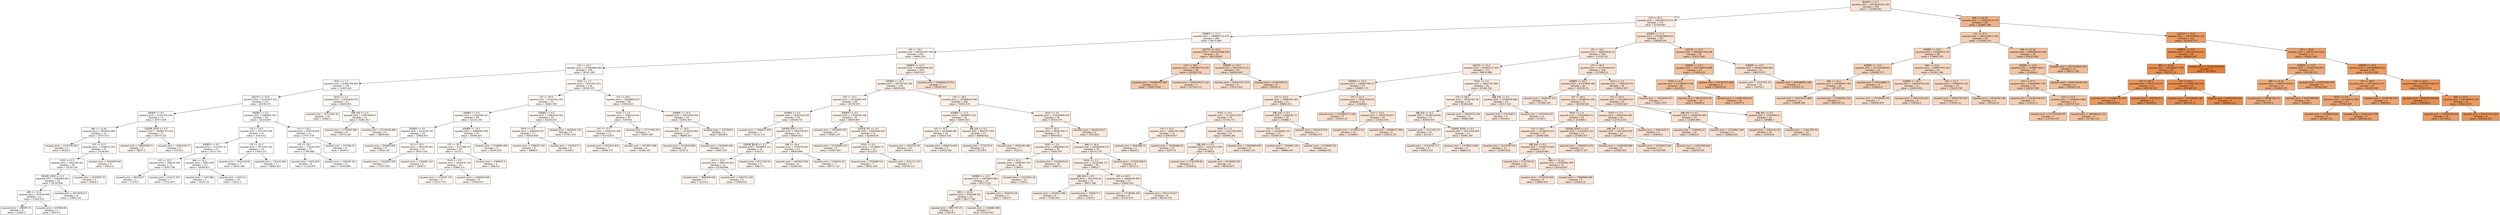 digraph Tree {
node [shape=box, style="filled", color="black", fontname="helvetica"] ;
edge [fontname="helvetica"] ;
0 [label="흡연여부 <= 0.5\nsquared_error = 14478620203.592\nsamples = 936\nvalue = 131006.561", fillcolor="#f9e2d1"] ;
1 [label="나이 <= 45.5\nsquared_error = 3482909120.153\nsamples = 751\nvalue = 83750.067", fillcolor="#fbede3"] ;
0 -> 1 [labeldistance=2.5, labelangle=45, headlabel="True"] ;
2 [label="보장범위 <= 13.5\nsquared_error = 1988987702.952\nsamples = 464\nvalue = 56275.884", fillcolor="#fdf4ee"] ;
1 -> 2 ;
3 [label="나이 <= 32.5\nsquared_error = 640412437.544\nsamples = 432\nvalue = 46801.581", fillcolor="#fdf6f1"] ;
2 -> 3 ;
4 [label="나이 <= 24.5\nsquared_error = 151862848.089\nsamples = 249\nvalue = 30322.108", fillcolor="#fefaf8"] ;
3 -> 4 ;
5 [label="자녀수 <= 1.5\nsquared_error = 82391758.805\nsamples = 139\nvalue = 22835.424", fillcolor="#fefcfb"] ;
4 -> 5 ;
6 [label="납입기간 <= 35.0\nsquared_error = 45122652.621\nsamples = 117\nvalue = 20236.573", fillcolor="#fffdfc"] ;
5 -> 6 ;
7 [label="보장범위 <= 8.5\nsquared_error = 51415702.645\nsamples = 53\nvalue = 24977.358", fillcolor="#fefcfa"] ;
6 -> 7 ;
8 [label="BMI <= 23.45\nsquared_error = 4819422.068\nsamples = 41\nvalue = 23573.073", fillcolor="#fefcfa"] ;
7 -> 8 ;
9 [label="squared_error = 1222159.583\nsamples = 6\nvalue = 26105.5", fillcolor="#fefbf9"] ;
8 -> 9 ;
10 [label="나이 <= 22.5\nsquared_error = 4148223.254\nsamples = 35\nvalue = 23138.943", fillcolor="#fefcfa"] ;
8 -> 10 ;
11 [label="자녀수 <= 0.5\nsquared_error = 3441839.361\nsamples = 26\nvalue = 22524.154", fillcolor="#fefcfb"] ;
10 -> 11 ;
12 [label="가입유형_인터넷 <= 0.5\nsquared_error = 2483699.083\nsamples = 22\nvalue = 22135.909", fillcolor="#fefcfb"] ;
11 -> 12 ;
13 [label="BMI <= 31.9\nsquared_error = 655830.698\nsamples = 13\nvalue = 21494.615", fillcolor="#fefdfb"] ;
12 -> 13 ;
14 [label="squared_error = 389997.25\nsamples = 8\nvalue = 21820.5", fillcolor="#fefcfb"] ;
13 -> 14 ;
15 [label="squared_error = 639368.96\nsamples = 5\nvalue = 20973.2", fillcolor="#fffdfb"] ;
13 -> 15 ;
16 [label="squared_error = 3671858.617\nsamples = 9\nvalue = 23062.222", fillcolor="#fefcfa"] ;
12 -> 16 ;
17 [label="squared_error = 3322870.75\nsamples = 4\nvalue = 24659.5", fillcolor="#fefcfa"] ;
11 -> 17 ;
18 [label="squared_error = 1942608.444\nsamples = 9\nvalue = 24915.0", fillcolor="#fefcfa"] ;
10 -> 18 ;
19 [label="가입유형_인터넷 <= 0.5\nsquared_error = 180861373.056\nsamples = 12\nvalue = 29775.333", fillcolor="#fefaf8"] ;
7 -> 19 ;
20 [label="squared_error = 398593595.5\nsamples = 4\nvalue = 38657.0", fillcolor="#fef8f4"] ;
19 -> 20 ;
21 [label="squared_error = 12832259.75\nsamples = 8\nvalue = 25334.5", fillcolor="#fefcfa"] ;
19 -> 21 ;
22 [label="보장범위 <= 9.5\nsquared_error = 5885881.832\nsamples = 64\nvalue = 16310.609", fillcolor="#fffefd"] ;
6 -> 22 ;
23 [label="나이 <= 20.5\nsquared_error = 6571597.506\nsamples = 41\nvalue = 15432.61", fillcolor="#fffefd"] ;
22 -> 23 ;
24 [label="보장범위 <= 8.5\nsquared_error = 4712453.97\nsamples = 27\nvalue = 14273.741", fillcolor="#fffefe"] ;
23 -> 24 ;
25 [label="나이 <= 18.5\nsquared_error = 598105.562\nsamples = 13\nvalue = 12091.769", fillcolor="#ffffff"] ;
24 -> 25 ;
26 [label="squared_error = 6676.917\nsamples = 6\nvalue = 11355.5", fillcolor="#ffffff"] ;
25 -> 26 ;
27 [label="squared_error = 242121.837\nsamples = 7\nvalue = 12722.857", fillcolor="#fffffe"] ;
25 -> 27 ;
28 [label="BMI <= 24.1\nsquared_error = 6844.408\nsamples = 14\nvalue = 16299.857", fillcolor="#fffefd"] ;
24 -> 28 ;
29 [label="squared_error = 7243.688\nsamples = 4\nvalue = 16221.25", fillcolor="#fffefd"] ;
28 -> 29 ;
30 [label="squared_error = 3224.41\nsamples = 10\nvalue = 16331.3", fillcolor="#fffefd"] ;
28 -> 30 ;
31 [label="나이 <= 22.5\nsquared_error = 2572007.102\nsamples = 14\nvalue = 17667.571", fillcolor="#fffdfd"] ;
23 -> 31 ;
32 [label="squared_error = 1610118.49\nsamples = 7\nvalue = 16443.286", fillcolor="#fffefd"] ;
31 -> 32 ;
33 [label="squared_error = 536144.694\nsamples = 7\nvalue = 18891.857", fillcolor="#fffdfc"] ;
31 -> 33 ;
34 [label="나이 <= 19.5\nsquared_error = 839704.628\nsamples = 23\nvalue = 17875.739", fillcolor="#fffdfc"] ;
22 -> 34 ;
35 [label="나이 <= 18.5\nsquared_error = 155224.692\nsamples = 17\nvalue = 17390.882", fillcolor="#fffefd"] ;
34 -> 35 ;
36 [label="squared_error = 6476.859\nsamples = 8\nvalue = 17120.875", fillcolor="#fffefd"] ;
35 -> 36 ;
37 [label="squared_error = 165038.321\nsamples = 9\nvalue = 17630.889", fillcolor="#fffdfd"] ;
35 -> 37 ;
38 [label="squared_error = 225768.25\nsamples = 6\nvalue = 19249.5", fillcolor="#fffdfc"] ;
34 -> 38 ;
39 [label="자녀수 <= 2.5\nsquared_error = 53651836.242\nsamples = 22\nvalue = 36656.591", fillcolor="#fef9f5"] ;
5 -> 39 ;
40 [label="squared_error = 20712265.36\nsamples = 10\nvalue = 30482.2", fillcolor="#fefaf8"] ;
39 -> 40 ;
41 [label="성별_여성 <= 0.5\nsquared_error = 22857848.91\nsamples = 12\nvalue = 41801.917", fillcolor="#fdf8f3"] ;
39 -> 41 ;
42 [label="squared_error = 2712607.806\nsamples = 6\nvalue = 44774.167", fillcolor="#fdf7f2"] ;
41 -> 42 ;
43 [label="squared_error = 25334549.889\nsamples = 6\nvalue = 38829.667", fillcolor="#fef8f4"] ;
41 -> 43 ;
44 [label="자녀수 <= 1.5\nsquared_error = 79321631.811\nsamples = 110\nvalue = 39782.555", fillcolor="#fef8f4"] ;
4 -> 44 ;
45 [label="나이 <= 29.5\nsquared_error = 41261021.265\nsamples = 71\nvalue = 35463.789", fillcolor="#fef9f6"] ;
44 -> 45 ;
46 [label="보장범위 <= 9.5\nsquared_error = 21562596.427\nsamples = 48\nvalue = 32229.104", fillcolor="#fefaf7"] ;
45 -> 46 ;
47 [label="보장범위 <= 8.5\nsquared_error = 6322292.787\nsamples = 19\nvalue = 27856.053", fillcolor="#fefbf9"] ;
46 -> 47 ;
48 [label="squared_error = 826899.806\nsamples = 6\nvalue = 24922.167", fillcolor="#fefcfa"] ;
47 -> 48 ;
49 [label="나이 <= 26.5\nsquared_error = 3052259.361\nsamples = 13\nvalue = 29210.154", fillcolor="#fefbf8"] ;
47 -> 49 ;
50 [label="squared_error = 1023923.959\nsamples = 7\nvalue = 27937.429", fillcolor="#fefbf9"] ;
49 -> 50 ;
51 [label="squared_error = 1324081.333\nsamples = 6\nvalue = 30695.0", fillcolor="#fefaf8"] ;
49 -> 51 ;
52 [label="보장범위 <= 10.5\nsquared_error = 10809567.405\nsamples = 29\nvalue = 35094.207", fillcolor="#fef9f6"] ;
46 -> 52 ;
53 [label="나이 <= 28.5\nsquared_error = 2377066.59\nsamples = 20\nvalue = 33271.1", fillcolor="#fefaf7"] ;
52 -> 53 ;
54 [label="자녀수 <= 0.5\nsquared_error = 1630470.734\nsamples = 16\nvalue = 32884.125", fillcolor="#fefaf7"] ;
53 -> 54 ;
55 [label="squared_error = 1137445.734\nsamples = 8\nvalue = 32237.375", fillcolor="#fefaf7"] ;
54 -> 55 ;
56 [label="squared_error = 1286924.609\nsamples = 8\nvalue = 33530.875", fillcolor="#fefaf6"] ;
54 -> 56 ;
57 [label="squared_error = 2368457.0\nsamples = 4\nvalue = 34819.0", fillcolor="#fef9f6"] ;
53 -> 57 ;
58 [label="squared_error = 5748990.469\nsamples = 9\nvalue = 39145.556", fillcolor="#fef8f4"] ;
52 -> 58 ;
59 [label="보장범위 <= 9.5\nsquared_error = 14963344.767\nsamples = 23\nvalue = 42214.435", fillcolor="#fdf7f3"] ;
45 -> 59 ;
60 [label="자녀수 <= 0.5\nsquared_error = 6466544.055\nsamples = 17\nvalue = 40419.059", fillcolor="#fef8f4"] ;
59 -> 60 ;
61 [label="squared_error = 3788565.556\nsamples = 9\nvalue = 38688.0", fillcolor="#fef8f4"] ;
60 -> 61 ;
62 [label="squared_error = 2315607.5\nsamples = 8\nvalue = 42366.5", fillcolor="#fdf7f3"] ;
60 -> 62 ;
63 [label="squared_error = 4028181.222\nsamples = 6\nvalue = 47301.333", fillcolor="#fdf6f1"] ;
59 -> 63 ;
64 [label="나이 <= 29.5\nsquared_error = 52838893.917\nsamples = 39\nvalue = 47644.923", fillcolor="#fdf6f1"] ;
44 -> 64 ;
65 [label="자녀수 <= 2.5\nsquared_error = 15862124.64\nsamples = 20\nvalue = 42974.6", fillcolor="#fdf7f3"] ;
64 -> 65 ;
66 [label="나이 <= 27.5\nsquared_error = 10202353.609\nsamples = 13\nvalue = 41373.923", fillcolor="#fdf8f3"] ;
65 -> 66 ;
67 [label="squared_error = 9705614.816\nsamples = 7\nvalue = 39496.571", fillcolor="#fef8f4"] ;
66 -> 67 ;
68 [label="squared_error = 1872857.806\nsamples = 6\nvalue = 43564.167", fillcolor="#fdf7f3"] ;
66 -> 68 ;
69 [label="squared_error = 12777958.204\nsamples = 7\nvalue = 45947.286", fillcolor="#fdf7f2"] ;
65 -> 69 ;
70 [label="보장범위 <= 10.5\nsquared_error = 44633565.839\nsamples = 19\nvalue = 52561.053", fillcolor="#fdf5ef"] ;
64 -> 70 ;
71 [label="BMI <= 34.0\nsquared_error = 14519320.862\nsamples = 15\nvalue = 49660.267", fillcolor="#fdf6f0"] ;
70 -> 71 ;
72 [label="squared_error = 6218630.889\nsamples = 9\nvalue = 52197.0", fillcolor="#fdf5ef"] ;
71 -> 72 ;
73 [label="squared_error = 2839045.806\nsamples = 6\nvalue = 45855.167", fillcolor="#fdf7f2"] ;
71 -> 73 ;
74 [label="squared_error = 7677648.5\nsamples = 4\nvalue = 63439.0", fillcolor="#fcf2eb"] ;
70 -> 74 ;
75 [label="보장범위 <= 12.5\nsquared_error = 432856908.424\nsamples = 183\nvalue = 69224.47", fillcolor="#fcf1e9"] ;
3 -> 75 ;
76 [label="보장범위 <= 10.5\nsquared_error = 202781320.392\nsamples = 176\nvalue = 66545.006", fillcolor="#fcf1ea"] ;
75 -> 76 ;
77 [label="나이 <= 37.5\nsquared_error = 50353835.445\nsamples = 68\nvalue = 54258.397", fillcolor="#fdf4ee"] ;
76 -> 77 ;
78 [label="보장범위 <= 9.5\nsquared_error = 19283236.036\nsamples = 38\nvalue = 49248.737", fillcolor="#fdf6f0"] ;
77 -> 78 ;
79 [label="squared_error = 7406613.959\nsamples = 7\nvalue = 42115.571", fillcolor="#fdf7f3"] ;
78 -> 79 ;
80 [label="납부유형_은행 <= 0.5\nsquared_error = 7881156.957\nsamples = 31\nvalue = 50859.452", fillcolor="#fdf5f0"] ;
78 -> 80 ;
81 [label="가입유형_홈쇼핑 <= 0.5\nsquared_error = 8538850.111\nsamples = 18\nvalue = 51611.0", fillcolor="#fdf5ef"] ;
80 -> 81 ;
82 [label="나이 <= 35.5\nsquared_error = 6987701.822\nsamples = 13\nvalue = 52300.846", fillcolor="#fdf5ef"] ;
81 -> 82 ;
83 [label="squared_error = 7808509.429\nsamples = 7\nvalue = 51274.0", fillcolor="#fdf5f0"] ;
82 -> 83 ;
84 [label="squared_error = 3364771.139\nsamples = 6\nvalue = 53498.833", fillcolor="#fdf5ef"] ;
82 -> 84 ;
85 [label="squared_error = 8117526.64\nsamples = 5\nvalue = 49817.4", fillcolor="#fdf6f0"] ;
81 -> 85 ;
86 [label="BMI <= 26.4\nsquared_error = 5105579.822\nsamples = 13\nvalue = 49818.846", fillcolor="#fdf6f0"] ;
80 -> 86 ;
87 [label="squared_error = 1643022.806\nsamples = 6\nvalue = 51038.167", fillcolor="#fdf5f0"] ;
86 -> 87 ;
88 [label="squared_error = 5706834.49\nsamples = 7\nvalue = 48773.714", fillcolor="#fdf6f1"] ;
86 -> 88 ;
89 [label="보장범위 <= 9.5\nsquared_error = 17654526.766\nsamples = 30\nvalue = 60603.967", fillcolor="#fdf3ec"] ;
77 -> 89 ;
90 [label="squared_error = 7021858.109\nsamples = 8\nvalue = 55965.125", fillcolor="#fdf4ee"] ;
89 -> 90 ;
91 [label="납부유형_카드 <= 0.5\nsquared_error = 10850446.603\nsamples = 22\nvalue = 62290.818", fillcolor="#fcf3eb"] ;
89 -> 91 ;
92 [label="squared_error = 11550683.222\nsamples = 6\nvalue = 65407.667", fillcolor="#fcf2ea"] ;
91 -> 92 ;
93 [label="자녀수 <= 0.5\nsquared_error = 5578692.75\nsamples = 16\nvalue = 61122.0", fillcolor="#fcf3ec"] ;
91 -> 93 ;
94 [label="squared_error = 3791868.531\nsamples = 7\nvalue = 59432.429", fillcolor="#fdf3ec"] ;
93 -> 94 ;
95 [label="squared_error = 3021272.321\nsamples = 9\nvalue = 62436.111", fillcolor="#fcf2eb"] ;
93 -> 95 ;
96 [label="나이 <= 38.5\nsquared_error = 143858924.648\nsamples = 108\nvalue = 74281.019", fillcolor="#fcf0e7"] ;
76 -> 96 ;
97 [label="보장범위 <= 11.5\nsquared_error = 18936677.652\nsamples = 32\nvalue = 64655.812", fillcolor="#fcf2ea"] ;
96 -> 97 ;
98 [label="나이 <= 35.5\nsquared_error = 6255684.881\nsamples = 19\nvalue = 61814.526", fillcolor="#fcf3ec"] ;
97 -> 98 ;
99 [label="squared_error = 2952311.49\nsamples = 10\nvalue = 60360.1", fillcolor="#fdf3ec"] ;
98 -> 99 ;
100 [label="squared_error = 4964153.802\nsamples = 9\nvalue = 63430.556", fillcolor="#fcf2eb"] ;
98 -> 100 ;
101 [label="성별_남성 <= 0.5\nsquared_error = 8427077.941\nsamples = 13\nvalue = 68808.462", fillcolor="#fcf1e9"] ;
97 -> 101 ;
102 [label="squared_error = 2716778.0\nsamples = 6\nvalue = 67276.0", fillcolor="#fcf1e9"] ;
101 -> 102 ;
103 [label="squared_error = 9583290.286\nsamples = 7\nvalue = 70122.0", fillcolor="#fcf1e8"] ;
101 -> 103 ;
104 [label="자녀수 <= 4.5\nsquared_error = 141024990.878\nsamples = 76\nvalue = 78333.737", fillcolor="#fcefe5"] ;
96 -> 104 ;
105 [label="나이 <= 42.5\nsquared_error = 80361304.71\nsamples = 72\nvalue = 76954.611", fillcolor="#fcefe6"] ;
104 -> 105 ;
106 [label="자녀수 <= 2.5\nsquared_error = 24895830.037\nsamples = 38\nvalue = 73002.447", fillcolor="#fcf0e7"] ;
105 -> 106 ;
107 [label="나이 <= 41.5\nsquared_error = 14087307.357\nsamples = 28\nvalue = 71040.0", fillcolor="#fcf0e8"] ;
106 -> 107 ;
108 [label="보장범위 <= 11.5\nsquared_error = 10078467.062\nsamples = 18\nvalue = 69773.222", fillcolor="#fcf1e9"] ;
107 -> 108 ;
109 [label="BMI <= 28.35\nsquared_error = 4392488.521\nsamples = 13\nvalue = 68277.308", fillcolor="#fcf1e9"] ;
108 -> 109 ;
110 [label="squared_error = 4957787.25\nsamples = 6\nvalue = 69276.5", fillcolor="#fcf1e9"] ;
109 -> 110 ;
111 [label="squared_error = 2318680.408\nsamples = 7\nvalue = 67420.857", fillcolor="#fcf1e9"] ;
109 -> 111 ;
112 [label="squared_error = 3916575.04\nsamples = 5\nvalue = 73662.6", fillcolor="#fcf0e7"] ;
108 -> 112 ;
113 [label="squared_error = 13215401.16\nsamples = 10\nvalue = 73320.2", fillcolor="#fcf0e7"] ;
107 -> 113 ;
114 [label="squared_error = 14182929.01\nsamples = 10\nvalue = 78497.3", fillcolor="#fcefe5"] ;
106 -> 114 ;
115 [label="BMI <= 36.4\nsquared_error = 105383945.253\nsamples = 34\nvalue = 81371.735", fillcolor="#fbeee4"] ;
105 -> 115 ;
116 [label="자녀수 <= 1.5\nsquared_error = 31742485.277\nsamples = 30\nvalue = 79853.7", fillcolor="#fceee5"] ;
115 -> 116 ;
117 [label="성별_여성 <= 0.5\nsquared_error = 3013359.29\nsamples = 13\nvalue = 74627.308", fillcolor="#fcefe7"] ;
116 -> 117 ;
118 [label="squared_error = 2432621.984\nsamples = 8\nvalue = 75300.625", fillcolor="#fcefe6"] ;
117 -> 118 ;
119 [label="squared_error = 2056577.2\nsamples = 5\nvalue = 73550.0", fillcolor="#fcf0e7"] ;
117 -> 119 ;
120 [label="나이 <= 44.5\nsquared_error = 16850505.993\nsamples = 17\nvalue = 83850.353", fillcolor="#fbede3"] ;
116 -> 120 ;
121 [label="squared_error = 11739269.359\nsamples = 8\nvalue = 81167.875", fillcolor="#fbeee4"] ;
120 -> 121 ;
122 [label="squared_error = 9312178.617\nsamples = 9\nvalue = 86234.778", fillcolor="#fbede2"] ;
120 -> 122 ;
123 [label="squared_error = 510787409.0\nsamples = 4\nvalue = 92757.0", fillcolor="#fbebe0"] ;
115 -> 123 ;
124 [label="squared_error = 582491520.5\nsamples = 4\nvalue = 103158.0", fillcolor="#fae9dc"] ;
104 -> 124 ;
125 [label="squared_error = 1498466353.551\nsamples = 7\nvalue = 136593.857", fillcolor="#f9e0cf"] ;
75 -> 125 ;
126 [label="납입기간 <= 35.0\nsquared_error = 2623762068.093\nsamples = 32\nvalue = 184178.969", fillcolor="#f6d5bc"] ;
2 -> 126 ;
127 [label="나이 <= 28.5\nsquared_error = 3262095724.247\nsamples = 18\nvalue = 202269.556", fillcolor="#f5d0b5"] ;
126 -> 127 ;
128 [label="squared_error = 359808455.967\nsamples = 11\nvalue = 230977.818", fillcolor="#f4c9aa"] ;
127 -> 128 ;
129 [label="squared_error = 4492536127.102\nsamples = 7\nvalue = 157156.571", fillcolor="#f8dbc7"] ;
127 -> 129 ;
130 [label="보장범위 <= 18.5\nsquared_error = 841276272.23\nsamples = 14\nvalue = 160919.643", fillcolor="#f7dac5"] ;
126 -> 130 ;
131 [label="squared_error = 356415517.472\nsamples = 6\nvalue = 131223.833", fillcolor="#f9e2d1"] ;
130 -> 131 ;
132 [label="squared_error = 47505390.25\nsamples = 8\nvalue = 183191.5", fillcolor="#f6d5bd"] ;
130 -> 132 ;
133 [label="보장범위 <= 11.5\nsquared_error = 2704839604.651\nsamples = 287\nvalue = 128168.258", fillcolor="#f9e2d2"] ;
1 -> 133 ;
134 [label="나이 <= 54.5\nsquared_error = 386919838.18\nsamples = 249\nvalue = 113127.02", fillcolor="#fae6d8"] ;
133 -> 134 ;
135 [label="납입기간 <= 25.0\nsquared_error = 205625137.605\nsamples = 121\nvalue = 98254.488", fillcolor="#fbeade"] ;
134 -> 135 ;
136 [label="보장범위 <= 10.5\nsquared_error = 194667790.73\nsamples = 75\nvalue = 104887.173", fillcolor="#fae8db"] ;
135 -> 136 ;
137 [label="나이 <= 52.5\nsquared_error = 39980362.467\nsamples = 55\nvalue = 99660.473", fillcolor="#fbe9dd"] ;
136 -> 137 ;
138 [label="자녀수 <= 0.5\nsquared_error = 37116515.033\nsamples = 35\nvalue = 97191.771", fillcolor="#fbeade"] ;
137 -> 138 ;
139 [label="나이 <= 50.5\nsquared_error = 28447267.408\nsamples = 14\nvalue = 92879.857", fillcolor="#fbebe0"] ;
138 -> 139 ;
140 [label="squared_error = 4959368.75\nsamples = 4\nvalue = 86635.5", fillcolor="#fbede2"] ;
139 -> 140 ;
141 [label="squared_error = 16006909.04\nsamples = 10\nvalue = 95377.6", fillcolor="#fbeadf"] ;
139 -> 141 ;
142 [label="자녀수 <= 1.5\nsquared_error = 22237563.664\nsamples = 21\nvalue = 100066.381", fillcolor="#fbe9dd"] ;
138 -> 142 ;
143 [label="성별_여성 <= 0.5\nsquared_error = 16272311.385\nsamples = 13\nvalue = 97965.0", fillcolor="#fbeade"] ;
142 -> 143 ;
144 [label="squared_error = 12783399.84\nsamples = 5\nvalue = 101059.6", fillcolor="#fae9dc"] ;
143 -> 144 ;
145 [label="squared_error = 8726698.359\nsamples = 8\nvalue = 96030.875", fillcolor="#fbeade"] ;
143 -> 145 ;
146 [label="squared_error = 13094943.609\nsamples = 8\nvalue = 103481.125", fillcolor="#fae8dc"] ;
142 -> 146 ;
147 [label="성별_남성 <= 0.5\nsquared_error = 15662381.11\nsamples = 20\nvalue = 103980.7", fillcolor="#fae8db"] ;
137 -> 147 ;
148 [label="나이 <= 53.5\nsquared_error = 11050046.225\nsamples = 13\nvalue = 102095.077", fillcolor="#fae9dc"] ;
147 -> 148 ;
149 [label="squared_error = 7294981.102\nsamples = 7\nvalue = 99889.429", fillcolor="#fbe9dd"] ;
148 -> 149 ;
150 [label="squared_error = 3133608.222\nsamples = 6\nvalue = 104668.333", fillcolor="#fae8db"] ;
148 -> 150 ;
151 [label="squared_error = 5361832.816\nsamples = 7\nvalue = 107482.571", fillcolor="#fae7da"] ;
147 -> 151 ;
152 [label="나이 <= 51.5\nsquared_error = 338337226.44\nsamples = 20\nvalue = 119260.6", fillcolor="#fae5d5"] ;
136 -> 152 ;
153 [label="squared_error = 1301860771.188\nsamples = 4\nvalue = 135013.25", fillcolor="#f9e1cf"] ;
152 -> 153 ;
154 [label="나이 <= 53.5\nsquared_error = 19910720.871\nsamples = 16\nvalue = 115322.438", fillcolor="#fae6d7"] ;
152 -> 154 ;
155 [label="squared_error = 4239613.44\nsamples = 10\nvalue = 113588.6", fillcolor="#fae6d8"] ;
154 -> 155 ;
156 [label="squared_error = 32668377.806\nsamples = 6\nvalue = 118212.167", fillcolor="#fae5d6"] ;
154 -> 156 ;
157 [label="자녀수 <= 1.5\nsquared_error = 34817353.002\nsamples = 46\nvalue = 87440.326", fillcolor="#fbece2"] ;
135 -> 157 ;
158 [label="나이 <= 48.5\nsquared_error = 28792367.59\nsamples = 32\nvalue = 85306.688", fillcolor="#fbede3"] ;
157 -> 158 ;
159 [label="성별_남성 <= 0.5\nsquared_error = 16784318.681\nsamples = 23\nvalue = 83829.435", fillcolor="#fbede3"] ;
158 -> 159 ;
160 [label="squared_error = 12177823.01\nsamples = 10\nvalue = 81143.7", fillcolor="#fbeee4"] ;
159 -> 160 ;
161 [label="가입유형_인터넷 <= 0.5\nsquared_error = 10511034.852\nsamples = 13\nvalue = 85895.385", fillcolor="#fbede2"] ;
159 -> 161 ;
162 [label="squared_error = 4154154.173\nsamples = 9\nvalue = 84665.222", fillcolor="#fbede3"] ;
161 -> 162 ;
163 [label="squared_error = 13748013.688\nsamples = 4\nvalue = 88663.25", fillcolor="#fbece1"] ;
161 -> 163 ;
164 [label="squared_error = 39650531.654\nsamples = 9\nvalue = 89081.889", fillcolor="#fbece1"] ;
158 -> 164 ;
165 [label="성별_여성 <= 0.5\nsquared_error = 14399192.883\nsamples = 14\nvalue = 92317.214", fillcolor="#fbebe0"] ;
157 -> 165 ;
166 [label="squared_error = 2731450.5\nsamples = 4\nvalue = 95149.0", fillcolor="#fbeadf"] ;
165 -> 166 ;
167 [label="squared_error = 14575644.05\nsamples = 10\nvalue = 91184.5", fillcolor="#fbebe0"] ;
165 -> 167 ;
168 [label="나이 <= 60.5\nsquared_error = 151543364.635\nsamples = 128\nvalue = 127186.211", fillcolor="#f9e3d2"] ;
134 -> 168 ;
169 [label="보장범위 <= 10.5\nsquared_error = 65523688.366\nsamples = 82\nvalue = 120320.78", fillcolor="#f9e4d5"] ;
168 -> 169 ;
170 [label="squared_error = 2926242.512\nsamples = 11\nvalue = 107604.182", fillcolor="#fae7da"] ;
169 -> 170 ;
171 [label="나이 <= 58.5\nsquared_error = 46286332.266\nsamples = 71\nvalue = 122290.958", fillcolor="#f9e4d4"] ;
169 -> 171 ;
172 [label="자녀수 <= 1.5\nsquared_error = 33532606.471\nsamples = 45\nvalue = 119389.2", fillcolor="#fae5d5"] ;
171 -> 172 ;
173 [label="나이 <= 56.5\nsquared_error = 16339072.613\nsamples = 33\nvalue = 116991.848", fillcolor="#fae5d6"] ;
172 -> 173 ;
174 [label="squared_error = 8127628.512\nsamples = 11\nvalue = 114465.818", fillcolor="#fae6d7"] ;
173 -> 174 ;
175 [label="성별_남성 <= 0.5\nsquared_error = 15659172.845\nsamples = 22\nvalue = 118254.864", fillcolor="#fae5d6"] ;
173 -> 175 ;
176 [label="squared_error = 3717509.61\nsamples = 10\nvalue = 115540.7", fillcolor="#fae5d7"] ;
175 -> 176 ;
177 [label="BMI <= 31.45\nsquared_error = 14355902.389\nsamples = 12\nvalue = 120516.667", fillcolor="#f9e4d5"] ;
175 -> 177 ;
178 [label="squared_error = 4379319.609\nsamples = 8\nvalue = 118862.875", fillcolor="#fae5d6"] ;
177 -> 178 ;
179 [label="squared_error = 17898906.688\nsamples = 4\nvalue = 123824.25", fillcolor="#f9e3d4"] ;
177 -> 179 ;
180 [label="가입유형_인터넷 <= 0.5\nsquared_error = 21545852.243\nsamples = 12\nvalue = 125981.917", fillcolor="#f9e3d3"] ;
172 -> 180 ;
181 [label="squared_error = 18929974.472\nsamples = 6\nvalue = 128271.167", fillcolor="#f9e2d2"] ;
180 -> 181 ;
182 [label="squared_error = 13680398.889\nsamples = 6\nvalue = 123692.667", fillcolor="#f9e3d4"] ;
180 -> 182 ;
183 [label="자녀수 <= 1.5\nsquared_error = 28563442.485\nsamples = 26\nvalue = 127313.231", fillcolor="#f9e3d2"] ;
171 -> 183 ;
184 [label="성별_남성 <= 0.5\nsquared_error = 16973503.926\nsamples = 22\nvalue = 125980.727", fillcolor="#f9e3d3"] ;
183 -> 184 ;
185 [label="squared_error = 10395824.264\nsamples = 11\nvalue = 123705.909", fillcolor="#f9e3d4"] ;
184 -> 185 ;
186 [label="squared_error = 13201588.066\nsamples = 11\nvalue = 128255.545", fillcolor="#f9e2d2"] ;
184 -> 186 ;
187 [label="squared_error = 28831635.5\nsamples = 4\nvalue = 134642.0", fillcolor="#f9e1d0"] ;
183 -> 187 ;
188 [label="자녀수 <= 1.5\nsquared_error = 71083220.59\nsamples = 46\nvalue = 139424.587", fillcolor="#f9e0ce"] ;
168 -> 188 ;
189 [label="나이 <= 62.5\nsquared_error = 32419650.427\nsamples = 39\nvalue = 137020.667", fillcolor="#f9e0cf"] ;
188 -> 189 ;
190 [label="성별_여성 <= 0.5\nsquared_error = 14606020.094\nsamples = 19\nvalue = 132845.895", fillcolor="#f9e1d0"] ;
189 -> 190 ;
191 [label="squared_error = 7305043.24\nsamples = 10\nvalue = 134629.4", fillcolor="#f9e1d0"] ;
190 -> 191 ;
192 [label="squared_error = 15256867.284\nsamples = 9\nvalue = 130864.222", fillcolor="#f9e2d1"] ;
190 -> 192 ;
193 [label="성별_여성 <= 0.5\nsquared_error = 17055894.21\nsamples = 20\nvalue = 140986.7", fillcolor="#f8dfcd"] ;
189 -> 193 ;
194 [label="squared_error = 9003143.76\nsamples = 10\nvalue = 143430.8", fillcolor="#f8dfcc"] ;
193 -> 194 ;
195 [label="squared_error = 13161395.04\nsamples = 10\nvalue = 138542.6", fillcolor="#f9e0ce"] ;
193 -> 195 ;
196 [label="squared_error = 74918499.837\nsamples = 7\nvalue = 152817.857", fillcolor="#f8dcc9"] ;
188 -> 196 ;
197 [label="납입기간 <= 25.0\nsquared_error = 6696841740.208\nsamples = 38\nvalue = 226727.947", fillcolor="#f4caac"] ;
133 -> 197 ;
198 [label="보장범위 <= 12.5\nsquared_error = 1927182016.998\nsamples = 24\nvalue = 273656.458", fillcolor="#f2bf9a"] ;
197 -> 198 ;
199 [label="자녀수 <= 0.5\nsquared_error = 1274820172.99\nsamples = 20\nvalue = 261459.1", fillcolor="#f2c29f"] ;
198 -> 199 ;
200 [label="squared_error = 994352976.36\nsamples = 10\nvalue = 246842.8", fillcolor="#f3c5a4"] ;
199 -> 200 ;
201 [label="squared_error = 1128014918.24\nsamples = 10\nvalue = 276075.4", fillcolor="#f2be99"] ;
199 -> 201 ;
202 [label="squared_error = 725724727.688\nsamples = 4\nvalue = 334643.25", fillcolor="#efb083"] ;
198 -> 202 ;
203 [label="보장범위 <= 13.0\nsquared_error = 4626033669.066\nsamples = 14\nvalue = 146279.071", fillcolor="#f8decb"] ;
197 -> 203 ;
204 [label="squared_error = 15517581.16\nsamples = 10\nvalue = 104250.2", fillcolor="#fae8db"] ;
203 -> 204 ;
205 [label="squared_error = 696096095.188\nsamples = 4\nvalue = 251351.25", fillcolor="#f3c4a3"] ;
203 -> 205 ;
206 [label="BMI <= 30.05\nsquared_error = 13248792157.75\nsamples = 185\nvalue = 322842.384", fillcolor="#efb387"] ;
0 -> 206 [labeldistance=2.5, labelangle=-45, headlabel="False"] ;
207 [label="나이 <= 41.0\nsquared_error = 2861028417.526\nsamples = 84\nvalue = 211993.214", fillcolor="#f5ceb2"] ;
206 -> 207 ;
208 [label="보장범위 <= 16.0\nsquared_error = 529286551.76\nsamples = 48\nvalue = 176642.229", fillcolor="#f7d6bf"] ;
207 -> 208 ;
209 [label="보장범위 <= 14.5\nsquared_error = 411220068.653\nsamples = 22\nvalue = 192408.727", fillcolor="#f6d3b9"] ;
208 -> 209 ;
210 [label="BMI <= 25.6\nsquared_error = 191064817.951\nsamples = 18\nvalue = 187250.222", fillcolor="#f6d4bb"] ;
209 -> 210 ;
211 [label="squared_error = 102970141.868\nsamples = 11\nvalue = 178688.364", fillcolor="#f7d6bf"] ;
210 -> 211 ;
212 [label="squared_error = 33285561.102\nsamples = 7\nvalue = 200704.571", fillcolor="#f5d1b6"] ;
210 -> 212 ;
213 [label="squared_error = 743316881.5\nsamples = 4\nvalue = 215622.0", fillcolor="#f5cdb0"] ;
209 -> 213 ;
214 [label="BMI <= 26.0\nsquared_error = 240870794.226\nsamples = 26\nvalue = 163301.346", fillcolor="#f7dac4"] ;
208 -> 214 ;
215 [label="보장범위 <= 18.5\nsquared_error = 109014785.609\nsamples = 13\nvalue = 150454.923", fillcolor="#f8ddc9"] ;
214 -> 215 ;
216 [label="squared_error = 53705908.245\nsamples = 7\nvalue = 142936.429", fillcolor="#f8dfcc"] ;
215 -> 216 ;
217 [label="squared_error = 30652194.583\nsamples = 6\nvalue = 159226.5", fillcolor="#f8dbc6"] ;
215 -> 217 ;
218 [label="나이 <= 21.5\nsquared_error = 42665631.101\nsamples = 13\nvalue = 176147.769", fillcolor="#f7d7c0"] ;
214 -> 218 ;
219 [label="squared_error = 28053700.543\nsamples = 9\nvalue = 173039.111", fillcolor="#f7d7c1"] ;
218 -> 219 ;
220 [label="squared_error = 4876264.188\nsamples = 4\nvalue = 183142.25", fillcolor="#f6d5bd"] ;
218 -> 220 ;
221 [label="BMI <= 27.65\nsquared_error = 2082086442.008\nsamples = 36\nvalue = 259127.861", fillcolor="#f2c2a0"] ;
207 -> 221 ;
222 [label="보장범위 <= 14.5\nsquared_error = 1698657463.2\nsamples = 25\nvalue = 245926.4", fillcolor="#f3c6a5"] ;
221 -> 222 ;
223 [label="나이 <= 47.5\nsquared_error = 534459607.745\nsamples = 19\nvalue = 234513.789", fillcolor="#f4c8a9"] ;
222 -> 223 ;
224 [label="squared_error = 102282439.917\nsamples = 6\nvalue = 210151.5", fillcolor="#f5ceb2"] ;
223 -> 224 ;
225 [label="나이 <= 53.5\nsquared_error = 333562614.686\nsamples = 13\nvalue = 245757.923", fillcolor="#f3c6a5"] ;
223 -> 225 ;
226 [label="squared_error = 157176339.837\nsamples = 7\nvalue = 235794.143", fillcolor="#f4c8a9"] ;
225 -> 226 ;
227 [label="squared_error = 288396619.222\nsamples = 6\nvalue = 257382.333", fillcolor="#f3c3a0"] ;
225 -> 227 ;
228 [label="squared_error = 3666738240.556\nsamples = 6\nvalue = 282066.333", fillcolor="#f1bd97"] ;
222 -> 228 ;
229 [label="squared_error = 1657229014.331\nsamples = 11\nvalue = 289131.182", fillcolor="#f1bb94"] ;
221 -> 229 ;
230 [label="납입기간 <= 25.0\nsquared_error = 3169529455.225\nsamples = 101\nvalue = 415033.772", fillcolor="#eb9c64"] ;
206 -> 230 ;
231 [label="보장범위 <= 13.5\nsquared_error = 1661264779.422\nsamples = 30\nvalue = 469897.667", fillcolor="#e88f4e"] ;
230 -> 231 ;
232 [label="BMI <= 35.05\nsquared_error = 543184977.658\nsamples = 25\nvalue = 458767.32", fillcolor="#e89153"] ;
231 -> 232 ;
233 [label="나이 <= 58.5\nsquared_error = 343757774.41\nsamples = 12\nvalue = 440760.583", fillcolor="#e9965a"] ;
232 -> 233 ;
234 [label="squared_error = 112682182.109\nsamples = 8\nvalue = 429330.875", fillcolor="#ea995e"] ;
233 -> 234 ;
235 [label="squared_error = 22079563.5\nsamples = 4\nvalue = 463620.0", fillcolor="#e89051"] ;
233 -> 235 ;
236 [label="나이 <= 53.0\nsquared_error = 151693108.379\nsamples = 13\nvalue = 475388.923", fillcolor="#e88d4c"] ;
232 -> 236 ;
237 [label="squared_error = 147356666.188\nsamples = 4\nvalue = 463470.25", fillcolor="#e89051"] ;
236 -> 237 ;
238 [label="squared_error = 62424762.543\nsamples = 9\nvalue = 480686.111", fillcolor="#e78c4a"] ;
236 -> 238 ;
239 [label="squared_error = 3535125280.64\nsamples = 5\nvalue = 525549.4", fillcolor="#e58139"] ;
231 -> 239 ;
240 [label="나이 <= 28.0\nsquared_error = 1997571833.624\nsamples = 71\nvalue = 391851.845", fillcolor="#eca26c"] ;
230 -> 240 ;
241 [label="보장범위 <= 17.5\nsquared_error = 430057929.879\nsamples = 27\nvalue = 359794.519", fillcolor="#edaa79"] ;
240 -> 241 ;
242 [label="BMI <= 32.75\nsquared_error = 130674238.603\nsamples = 21\nvalue = 350869.333", fillcolor="#eeac7c"] ;
241 -> 242 ;
243 [label="squared_error = 90595190.727\nsamples = 11\nvalue = 343765.0", fillcolor="#eeae7f"] ;
242 -> 243 ;
244 [label="squared_error = 58171905.89\nsamples = 10\nvalue = 358684.1", fillcolor="#edaa79"] ;
242 -> 244 ;
245 [label="squared_error = 223272692.556\nsamples = 6\nvalue = 391032.667", fillcolor="#eca26d"] ;
241 -> 245 ;
246 [label="보장범위 <= 15.5\nsquared_error = 1941868805.601\nsamples = 44\nvalue = 411523.386", fillcolor="#eb9d65"] ;
240 -> 246 ;
247 [label="나이 <= 38.5\nsquared_error = 157256215.474\nsamples = 21\nvalue = 383385.048", fillcolor="#eca470"] ;
246 -> 247 ;
248 [label="자녀수 <= 0.5\nsquared_error = 111150171.582\nsamples = 15\nvalue = 377967.867", fillcolor="#eca572"] ;
247 -> 248 ;
249 [label="squared_error = 53199610.889\nsamples = 6\nvalue = 367482.333", fillcolor="#eda876"] ;
248 -> 249 ;
250 [label="squared_error = 27621201.728\nsamples = 9\nvalue = 384958.222", fillcolor="#eca36f"] ;
248 -> 250 ;
251 [label="squared_error = 15745142.333\nsamples = 6\nvalue = 396928.0", fillcolor="#eca16b"] ;
247 -> 251 ;
252 [label="나이 <= 35.5\nsquared_error = 2188326268.514\nsamples = 23\nvalue = 437214.913", fillcolor="#e9975b"] ;
246 -> 252 ;
253 [label="squared_error = 6109763208.96\nsamples = 5\nvalue = 476098.8", fillcolor="#e88d4c"] ;
252 -> 253 ;
254 [label="BMI <= 37.6\nsquared_error = 562386944.139\nsamples = 18\nvalue = 426413.833", fillcolor="#ea995f"] ;
252 -> 254 ;
255 [label="squared_error = 129325663.64\nsamples = 10\nvalue = 413729.6", fillcolor="#eb9c64"] ;
254 -> 255 ;
256 [label="squared_error = 651211051.859\nsamples = 8\nvalue = 442269.125", fillcolor="#e99559"] ;
254 -> 256 ;
}